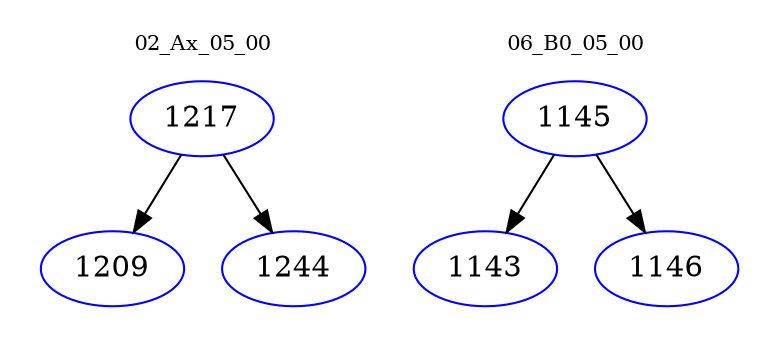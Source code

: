 digraph{
subgraph cluster_0 {
color = white
label = "02_Ax_05_00";
fontsize=10;
T0_1217 [label="1217", color="blue"]
T0_1217 -> T0_1209 [color="black"]
T0_1209 [label="1209", color="blue"]
T0_1217 -> T0_1244 [color="black"]
T0_1244 [label="1244", color="blue"]
}
subgraph cluster_1 {
color = white
label = "06_B0_05_00";
fontsize=10;
T1_1145 [label="1145", color="blue"]
T1_1145 -> T1_1143 [color="black"]
T1_1143 [label="1143", color="blue"]
T1_1145 -> T1_1146 [color="black"]
T1_1146 [label="1146", color="blue"]
}
}
